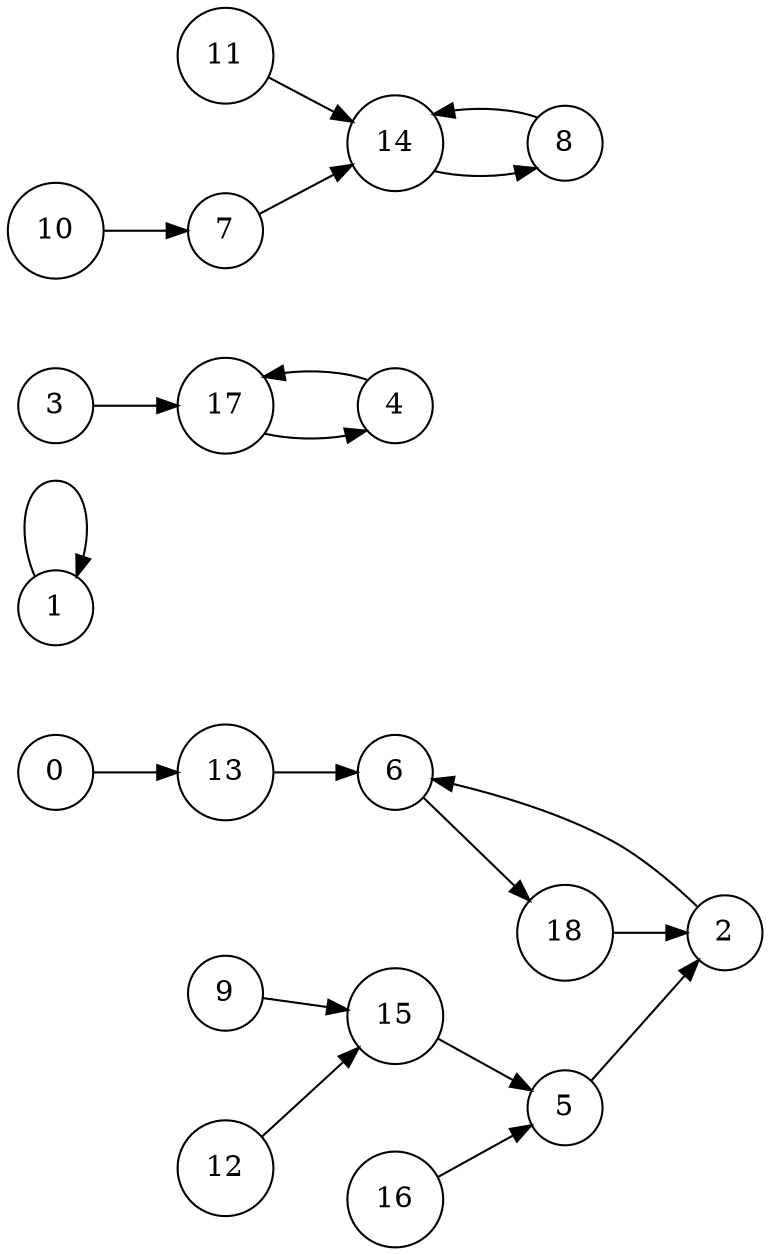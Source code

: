 digraph g{
    node[shape = circle];
    rankdir=LR;
    nodesep=0.6;
    0 -> 13;
    1 -> 1;
    2 -> 6;
    3 -> 17;
    4 -> 17;
    5 -> 2;
    6 -> 18;
    7 -> 14;
    8 -> 14;
    9 -> 15;
    10 -> 7;
    11 -> 14;
    12 -> 15;
    13 -> 6;
    14 -> 8;
    15 -> 5;
    16 -> 5;
    17 -> 4;
    18 -> 2;
}

